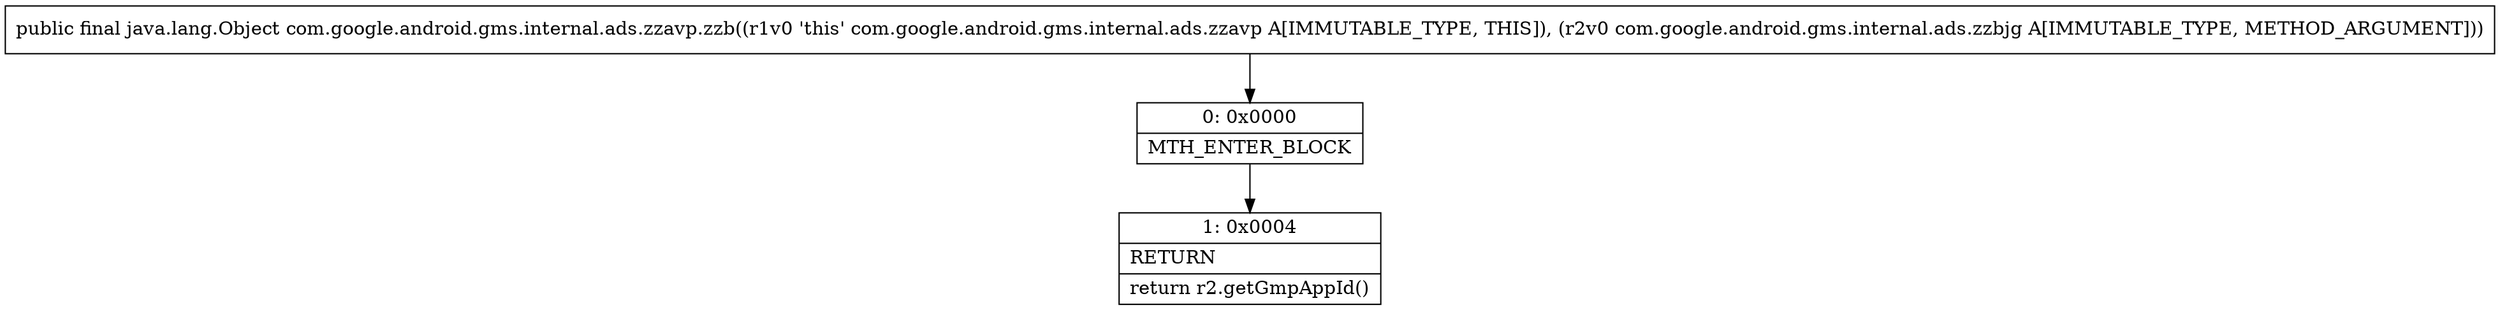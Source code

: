 digraph "CFG forcom.google.android.gms.internal.ads.zzavp.zzb(Lcom\/google\/android\/gms\/internal\/ads\/zzbjg;)Ljava\/lang\/Object;" {
Node_0 [shape=record,label="{0\:\ 0x0000|MTH_ENTER_BLOCK\l}"];
Node_1 [shape=record,label="{1\:\ 0x0004|RETURN\l|return r2.getGmpAppId()\l}"];
MethodNode[shape=record,label="{public final java.lang.Object com.google.android.gms.internal.ads.zzavp.zzb((r1v0 'this' com.google.android.gms.internal.ads.zzavp A[IMMUTABLE_TYPE, THIS]), (r2v0 com.google.android.gms.internal.ads.zzbjg A[IMMUTABLE_TYPE, METHOD_ARGUMENT])) }"];
MethodNode -> Node_0;
Node_0 -> Node_1;
}

